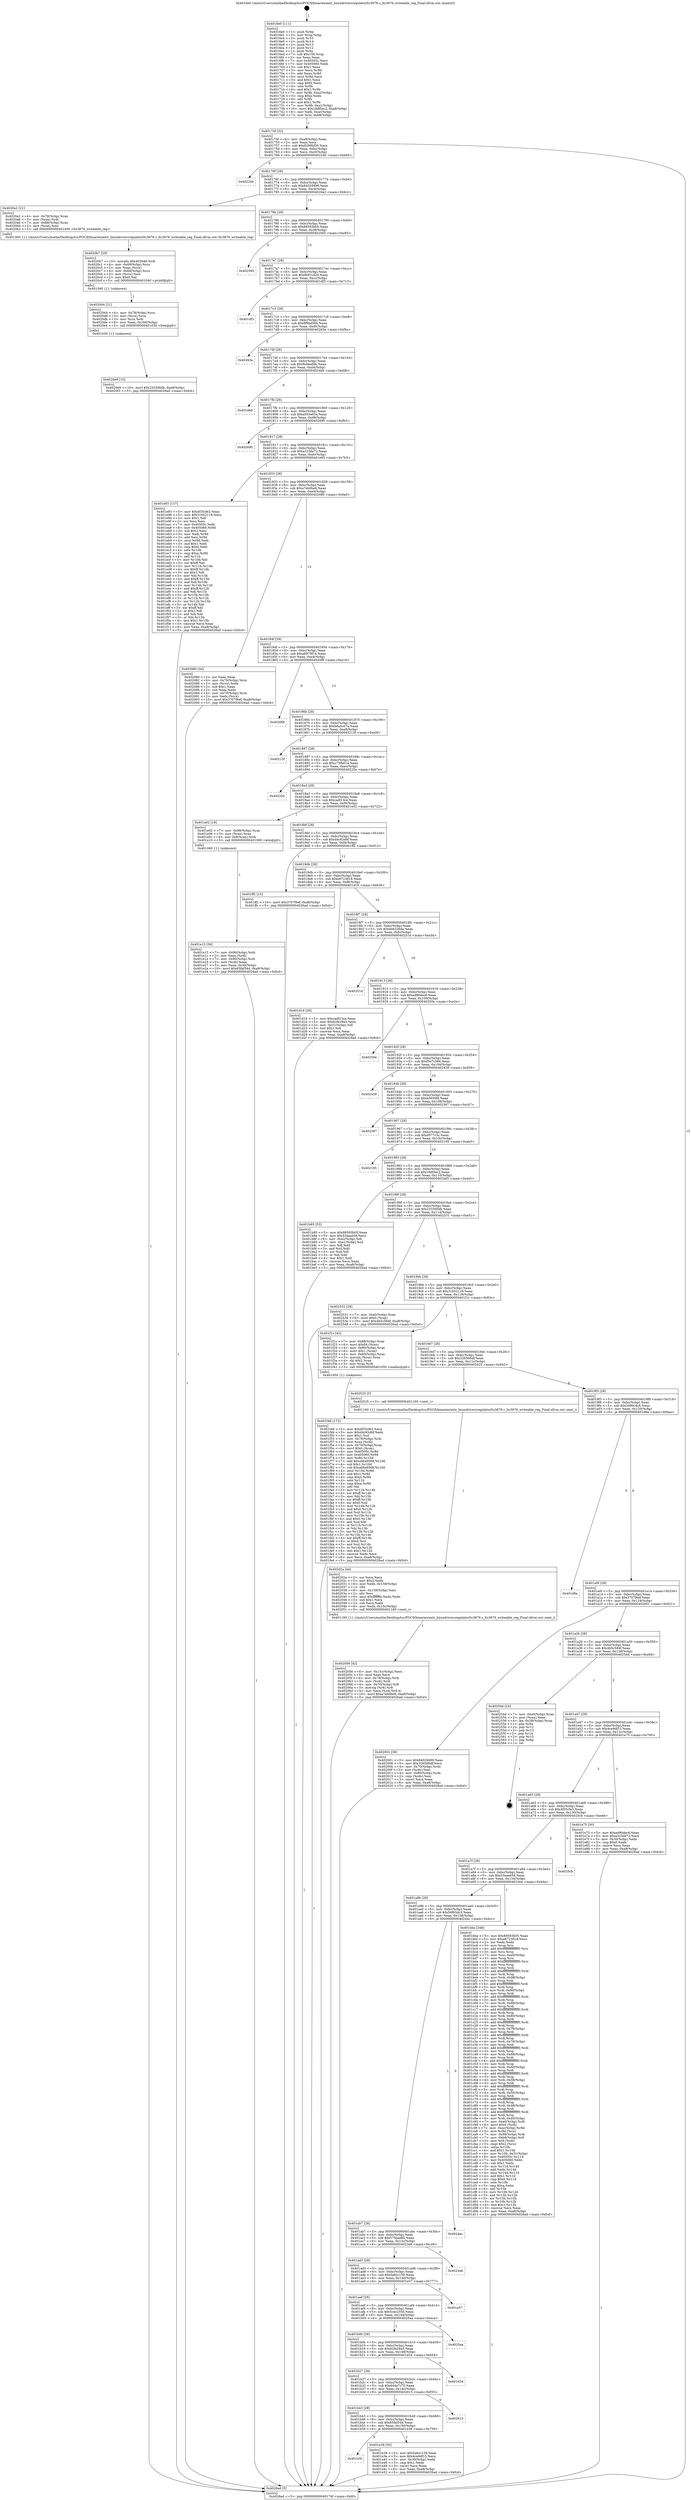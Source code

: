 digraph "0x4016e0" {
  label = "0x4016e0 (/mnt/c/Users/mathe/Desktop/tcc/POCII/binaries/extr_linuxdriversregulatorltc3676.c_ltc3676_writeable_reg_Final-ollvm.out::main(0))"
  labelloc = "t"
  node[shape=record]

  Entry [label="",width=0.3,height=0.3,shape=circle,fillcolor=black,style=filled]
  "0x40174f" [label="{
     0x40174f [32]\l
     | [instrs]\l
     &nbsp;&nbsp;0x40174f \<+6\>: mov -0xa8(%rbp),%eax\l
     &nbsp;&nbsp;0x401755 \<+2\>: mov %eax,%ecx\l
     &nbsp;&nbsp;0x401757 \<+6\>: sub $0x8299bf30,%ecx\l
     &nbsp;&nbsp;0x40175d \<+6\>: mov %eax,-0xbc(%rbp)\l
     &nbsp;&nbsp;0x401763 \<+6\>: mov %ecx,-0xc0(%rbp)\l
     &nbsp;&nbsp;0x401769 \<+6\>: je 0000000000402240 \<main+0xb60\>\l
  }"]
  "0x402240" [label="{
     0x402240\l
  }", style=dashed]
  "0x40176f" [label="{
     0x40176f [28]\l
     | [instrs]\l
     &nbsp;&nbsp;0x40176f \<+5\>: jmp 0000000000401774 \<main+0x94\>\l
     &nbsp;&nbsp;0x401774 \<+6\>: mov -0xbc(%rbp),%eax\l
     &nbsp;&nbsp;0x40177a \<+5\>: sub $0x84029499,%eax\l
     &nbsp;&nbsp;0x40177f \<+6\>: mov %eax,-0xc4(%rbp)\l
     &nbsp;&nbsp;0x401785 \<+6\>: je 00000000004020a2 \<main+0x9c2\>\l
  }"]
  Exit [label="",width=0.3,height=0.3,shape=circle,fillcolor=black,style=filled,peripheries=2]
  "0x4020a2" [label="{
     0x4020a2 [21]\l
     | [instrs]\l
     &nbsp;&nbsp;0x4020a2 \<+4\>: mov -0x78(%rbp),%rax\l
     &nbsp;&nbsp;0x4020a6 \<+3\>: mov (%rax),%rdi\l
     &nbsp;&nbsp;0x4020a9 \<+7\>: mov -0x88(%rbp),%rax\l
     &nbsp;&nbsp;0x4020b0 \<+2\>: mov (%rax),%esi\l
     &nbsp;&nbsp;0x4020b2 \<+5\>: call 0000000000401400 \<ltc3676_writeable_reg\>\l
     | [calls]\l
     &nbsp;&nbsp;0x401400 \{1\} (/mnt/c/Users/mathe/Desktop/tcc/POCII/binaries/extr_linuxdriversregulatorltc3676.c_ltc3676_writeable_reg_Final-ollvm.out::ltc3676_writeable_reg)\l
  }"]
  "0x40178b" [label="{
     0x40178b [28]\l
     | [instrs]\l
     &nbsp;&nbsp;0x40178b \<+5\>: jmp 0000000000401790 \<main+0xb0\>\l
     &nbsp;&nbsp;0x401790 \<+6\>: mov -0xbc(%rbp),%eax\l
     &nbsp;&nbsp;0x401796 \<+5\>: sub $0x88593b05,%eax\l
     &nbsp;&nbsp;0x40179b \<+6\>: mov %eax,-0xc8(%rbp)\l
     &nbsp;&nbsp;0x4017a1 \<+6\>: je 0000000000402565 \<main+0xe85\>\l
  }"]
  "0x4020e9" [label="{
     0x4020e9 [15]\l
     | [instrs]\l
     &nbsp;&nbsp;0x4020e9 \<+10\>: movl $0x233300db,-0xa8(%rbp)\l
     &nbsp;&nbsp;0x4020f3 \<+5\>: jmp 00000000004026ad \<main+0xfcd\>\l
  }"]
  "0x402565" [label="{
     0x402565\l
  }", style=dashed]
  "0x4017a7" [label="{
     0x4017a7 [28]\l
     | [instrs]\l
     &nbsp;&nbsp;0x4017a7 \<+5\>: jmp 00000000004017ac \<main+0xcc\>\l
     &nbsp;&nbsp;0x4017ac \<+6\>: mov -0xbc(%rbp),%eax\l
     &nbsp;&nbsp;0x4017b2 \<+5\>: sub $0x8bf31d20,%eax\l
     &nbsp;&nbsp;0x4017b7 \<+6\>: mov %eax,-0xcc(%rbp)\l
     &nbsp;&nbsp;0x4017bd \<+6\>: je 0000000000401df3 \<main+0x713\>\l
  }"]
  "0x4020d4" [label="{
     0x4020d4 [21]\l
     | [instrs]\l
     &nbsp;&nbsp;0x4020d4 \<+4\>: mov -0x78(%rbp),%rcx\l
     &nbsp;&nbsp;0x4020d8 \<+3\>: mov (%rcx),%rcx\l
     &nbsp;&nbsp;0x4020db \<+3\>: mov %rcx,%rdi\l
     &nbsp;&nbsp;0x4020de \<+6\>: mov %eax,-0x160(%rbp)\l
     &nbsp;&nbsp;0x4020e4 \<+5\>: call 0000000000401030 \<free@plt\>\l
     | [calls]\l
     &nbsp;&nbsp;0x401030 \{1\} (unknown)\l
  }"]
  "0x401df3" [label="{
     0x401df3\l
  }", style=dashed]
  "0x4017c3" [label="{
     0x4017c3 [28]\l
     | [instrs]\l
     &nbsp;&nbsp;0x4017c3 \<+5\>: jmp 00000000004017c8 \<main+0xe8\>\l
     &nbsp;&nbsp;0x4017c8 \<+6\>: mov -0xbc(%rbp),%eax\l
     &nbsp;&nbsp;0x4017ce \<+5\>: sub $0x8f9bd56b,%eax\l
     &nbsp;&nbsp;0x4017d3 \<+6\>: mov %eax,-0xd0(%rbp)\l
     &nbsp;&nbsp;0x4017d9 \<+6\>: je 000000000040263a \<main+0xf5a\>\l
  }"]
  "0x4020b7" [label="{
     0x4020b7 [29]\l
     | [instrs]\l
     &nbsp;&nbsp;0x4020b7 \<+10\>: movabs $0x4030d6,%rdi\l
     &nbsp;&nbsp;0x4020c1 \<+4\>: mov -0x68(%rbp),%rcx\l
     &nbsp;&nbsp;0x4020c5 \<+2\>: mov %eax,(%rcx)\l
     &nbsp;&nbsp;0x4020c7 \<+4\>: mov -0x68(%rbp),%rcx\l
     &nbsp;&nbsp;0x4020cb \<+2\>: mov (%rcx),%esi\l
     &nbsp;&nbsp;0x4020cd \<+2\>: mov $0x0,%al\l
     &nbsp;&nbsp;0x4020cf \<+5\>: call 0000000000401040 \<printf@plt\>\l
     | [calls]\l
     &nbsp;&nbsp;0x401040 \{1\} (unknown)\l
  }"]
  "0x40263a" [label="{
     0x40263a\l
  }", style=dashed]
  "0x4017df" [label="{
     0x4017df [28]\l
     | [instrs]\l
     &nbsp;&nbsp;0x4017df \<+5\>: jmp 00000000004017e4 \<main+0x104\>\l
     &nbsp;&nbsp;0x4017e4 \<+6\>: mov -0xbc(%rbp),%eax\l
     &nbsp;&nbsp;0x4017ea \<+5\>: sub $0x9c6ee66e,%eax\l
     &nbsp;&nbsp;0x4017ef \<+6\>: mov %eax,-0xd4(%rbp)\l
     &nbsp;&nbsp;0x4017f5 \<+6\>: je 00000000004024bb \<main+0xddb\>\l
  }"]
  "0x402056" [label="{
     0x402056 [42]\l
     | [instrs]\l
     &nbsp;&nbsp;0x402056 \<+6\>: mov -0x15c(%rbp),%ecx\l
     &nbsp;&nbsp;0x40205c \<+3\>: imul %eax,%ecx\l
     &nbsp;&nbsp;0x40205f \<+4\>: mov -0x78(%rbp),%rdi\l
     &nbsp;&nbsp;0x402063 \<+3\>: mov (%rdi),%rdi\l
     &nbsp;&nbsp;0x402066 \<+4\>: mov -0x70(%rbp),%r8\l
     &nbsp;&nbsp;0x40206a \<+3\>: movslq (%r8),%r8\l
     &nbsp;&nbsp;0x40206d \<+4\>: mov %ecx,(%rdi,%r8,4)\l
     &nbsp;&nbsp;0x402071 \<+10\>: movl $0xa7eb0be8,-0xa8(%rbp)\l
     &nbsp;&nbsp;0x40207b \<+5\>: jmp 00000000004026ad \<main+0xfcd\>\l
  }"]
  "0x4024bb" [label="{
     0x4024bb\l
  }", style=dashed]
  "0x4017fb" [label="{
     0x4017fb [28]\l
     | [instrs]\l
     &nbsp;&nbsp;0x4017fb \<+5\>: jmp 0000000000401800 \<main+0x120\>\l
     &nbsp;&nbsp;0x401800 \<+6\>: mov -0xbc(%rbp),%eax\l
     &nbsp;&nbsp;0x401806 \<+5\>: sub $0xa053e63a,%eax\l
     &nbsp;&nbsp;0x40180b \<+6\>: mov %eax,-0xd8(%rbp)\l
     &nbsp;&nbsp;0x401811 \<+6\>: je 0000000000402690 \<main+0xfb0\>\l
  }"]
  "0x40202a" [label="{
     0x40202a [44]\l
     | [instrs]\l
     &nbsp;&nbsp;0x40202a \<+2\>: xor %ecx,%ecx\l
     &nbsp;&nbsp;0x40202c \<+5\>: mov $0x2,%edx\l
     &nbsp;&nbsp;0x402031 \<+6\>: mov %edx,-0x158(%rbp)\l
     &nbsp;&nbsp;0x402037 \<+1\>: cltd\l
     &nbsp;&nbsp;0x402038 \<+6\>: mov -0x158(%rbp),%esi\l
     &nbsp;&nbsp;0x40203e \<+2\>: idiv %esi\l
     &nbsp;&nbsp;0x402040 \<+6\>: imul $0xfffffffe,%edx,%edx\l
     &nbsp;&nbsp;0x402046 \<+3\>: sub $0x1,%ecx\l
     &nbsp;&nbsp;0x402049 \<+2\>: sub %ecx,%edx\l
     &nbsp;&nbsp;0x40204b \<+6\>: mov %edx,-0x15c(%rbp)\l
     &nbsp;&nbsp;0x402051 \<+5\>: call 0000000000401160 \<next_i\>\l
     | [calls]\l
     &nbsp;&nbsp;0x401160 \{1\} (/mnt/c/Users/mathe/Desktop/tcc/POCII/binaries/extr_linuxdriversregulatorltc3676.c_ltc3676_writeable_reg_Final-ollvm.out::next_i)\l
  }"]
  "0x402690" [label="{
     0x402690\l
  }", style=dashed]
  "0x401817" [label="{
     0x401817 [28]\l
     | [instrs]\l
     &nbsp;&nbsp;0x401817 \<+5\>: jmp 000000000040181c \<main+0x13c\>\l
     &nbsp;&nbsp;0x40181c \<+6\>: mov -0xbc(%rbp),%eax\l
     &nbsp;&nbsp;0x401822 \<+5\>: sub $0xa323de72,%eax\l
     &nbsp;&nbsp;0x401827 \<+6\>: mov %eax,-0xdc(%rbp)\l
     &nbsp;&nbsp;0x40182d \<+6\>: je 0000000000401e93 \<main+0x7b3\>\l
  }"]
  "0x401f46" [label="{
     0x401f46 [172]\l
     | [instrs]\l
     &nbsp;&nbsp;0x401f46 \<+5\>: mov $0x4f35cfe3,%ecx\l
     &nbsp;&nbsp;0x401f4b \<+5\>: mov $0xd4c82d6f,%edx\l
     &nbsp;&nbsp;0x401f50 \<+3\>: mov $0x1,%sil\l
     &nbsp;&nbsp;0x401f53 \<+4\>: mov -0x78(%rbp),%rdi\l
     &nbsp;&nbsp;0x401f57 \<+3\>: mov %rax,(%rdi)\l
     &nbsp;&nbsp;0x401f5a \<+4\>: mov -0x70(%rbp),%rax\l
     &nbsp;&nbsp;0x401f5e \<+6\>: movl $0x0,(%rax)\l
     &nbsp;&nbsp;0x401f64 \<+8\>: mov 0x40505c,%r8d\l
     &nbsp;&nbsp;0x401f6c \<+8\>: mov 0x405060,%r9d\l
     &nbsp;&nbsp;0x401f74 \<+3\>: mov %r8d,%r10d\l
     &nbsp;&nbsp;0x401f77 \<+7\>: add $0xa66a9568,%r10d\l
     &nbsp;&nbsp;0x401f7e \<+4\>: sub $0x1,%r10d\l
     &nbsp;&nbsp;0x401f82 \<+7\>: sub $0xa66a9568,%r10d\l
     &nbsp;&nbsp;0x401f89 \<+4\>: imul %r10d,%r8d\l
     &nbsp;&nbsp;0x401f8d \<+4\>: and $0x1,%r8d\l
     &nbsp;&nbsp;0x401f91 \<+4\>: cmp $0x0,%r8d\l
     &nbsp;&nbsp;0x401f95 \<+4\>: sete %r11b\l
     &nbsp;&nbsp;0x401f99 \<+4\>: cmp $0xa,%r9d\l
     &nbsp;&nbsp;0x401f9d \<+3\>: setl %bl\l
     &nbsp;&nbsp;0x401fa0 \<+3\>: mov %r11b,%r14b\l
     &nbsp;&nbsp;0x401fa3 \<+4\>: xor $0xff,%r14b\l
     &nbsp;&nbsp;0x401fa7 \<+3\>: mov %bl,%r15b\l
     &nbsp;&nbsp;0x401faa \<+4\>: xor $0xff,%r15b\l
     &nbsp;&nbsp;0x401fae \<+4\>: xor $0x0,%sil\l
     &nbsp;&nbsp;0x401fb2 \<+3\>: mov %r14b,%r12b\l
     &nbsp;&nbsp;0x401fb5 \<+4\>: and $0x0,%r12b\l
     &nbsp;&nbsp;0x401fb9 \<+3\>: and %sil,%r11b\l
     &nbsp;&nbsp;0x401fbc \<+3\>: mov %r15b,%r13b\l
     &nbsp;&nbsp;0x401fbf \<+4\>: and $0x0,%r13b\l
     &nbsp;&nbsp;0x401fc3 \<+3\>: and %sil,%bl\l
     &nbsp;&nbsp;0x401fc6 \<+3\>: or %r11b,%r12b\l
     &nbsp;&nbsp;0x401fc9 \<+3\>: or %bl,%r13b\l
     &nbsp;&nbsp;0x401fcc \<+3\>: xor %r13b,%r12b\l
     &nbsp;&nbsp;0x401fcf \<+3\>: or %r15b,%r14b\l
     &nbsp;&nbsp;0x401fd2 \<+4\>: xor $0xff,%r14b\l
     &nbsp;&nbsp;0x401fd6 \<+4\>: or $0x0,%sil\l
     &nbsp;&nbsp;0x401fda \<+3\>: and %sil,%r14b\l
     &nbsp;&nbsp;0x401fdd \<+3\>: or %r14b,%r12b\l
     &nbsp;&nbsp;0x401fe0 \<+4\>: test $0x1,%r12b\l
     &nbsp;&nbsp;0x401fe4 \<+3\>: cmovne %edx,%ecx\l
     &nbsp;&nbsp;0x401fe7 \<+6\>: mov %ecx,-0xa8(%rbp)\l
     &nbsp;&nbsp;0x401fed \<+5\>: jmp 00000000004026ad \<main+0xfcd\>\l
  }"]
  "0x401e93" [label="{
     0x401e93 [137]\l
     | [instrs]\l
     &nbsp;&nbsp;0x401e93 \<+5\>: mov $0x4f35cfe3,%eax\l
     &nbsp;&nbsp;0x401e98 \<+5\>: mov $0x31652116,%ecx\l
     &nbsp;&nbsp;0x401e9d \<+2\>: mov $0x1,%dl\l
     &nbsp;&nbsp;0x401e9f \<+2\>: xor %esi,%esi\l
     &nbsp;&nbsp;0x401ea1 \<+7\>: mov 0x40505c,%edi\l
     &nbsp;&nbsp;0x401ea8 \<+8\>: mov 0x405060,%r8d\l
     &nbsp;&nbsp;0x401eb0 \<+3\>: sub $0x1,%esi\l
     &nbsp;&nbsp;0x401eb3 \<+3\>: mov %edi,%r9d\l
     &nbsp;&nbsp;0x401eb6 \<+3\>: add %esi,%r9d\l
     &nbsp;&nbsp;0x401eb9 \<+4\>: imul %r9d,%edi\l
     &nbsp;&nbsp;0x401ebd \<+3\>: and $0x1,%edi\l
     &nbsp;&nbsp;0x401ec0 \<+3\>: cmp $0x0,%edi\l
     &nbsp;&nbsp;0x401ec3 \<+4\>: sete %r10b\l
     &nbsp;&nbsp;0x401ec7 \<+4\>: cmp $0xa,%r8d\l
     &nbsp;&nbsp;0x401ecb \<+4\>: setl %r11b\l
     &nbsp;&nbsp;0x401ecf \<+3\>: mov %r10b,%bl\l
     &nbsp;&nbsp;0x401ed2 \<+3\>: xor $0xff,%bl\l
     &nbsp;&nbsp;0x401ed5 \<+3\>: mov %r11b,%r14b\l
     &nbsp;&nbsp;0x401ed8 \<+4\>: xor $0xff,%r14b\l
     &nbsp;&nbsp;0x401edc \<+3\>: xor $0x1,%dl\l
     &nbsp;&nbsp;0x401edf \<+3\>: mov %bl,%r15b\l
     &nbsp;&nbsp;0x401ee2 \<+4\>: and $0xff,%r15b\l
     &nbsp;&nbsp;0x401ee6 \<+3\>: and %dl,%r10b\l
     &nbsp;&nbsp;0x401ee9 \<+3\>: mov %r14b,%r12b\l
     &nbsp;&nbsp;0x401eec \<+4\>: and $0xff,%r12b\l
     &nbsp;&nbsp;0x401ef0 \<+3\>: and %dl,%r11b\l
     &nbsp;&nbsp;0x401ef3 \<+3\>: or %r10b,%r15b\l
     &nbsp;&nbsp;0x401ef6 \<+3\>: or %r11b,%r12b\l
     &nbsp;&nbsp;0x401ef9 \<+3\>: xor %r12b,%r15b\l
     &nbsp;&nbsp;0x401efc \<+3\>: or %r14b,%bl\l
     &nbsp;&nbsp;0x401eff \<+3\>: xor $0xff,%bl\l
     &nbsp;&nbsp;0x401f02 \<+3\>: or $0x1,%dl\l
     &nbsp;&nbsp;0x401f05 \<+2\>: and %dl,%bl\l
     &nbsp;&nbsp;0x401f07 \<+3\>: or %bl,%r15b\l
     &nbsp;&nbsp;0x401f0a \<+4\>: test $0x1,%r15b\l
     &nbsp;&nbsp;0x401f0e \<+3\>: cmovne %ecx,%eax\l
     &nbsp;&nbsp;0x401f11 \<+6\>: mov %eax,-0xa8(%rbp)\l
     &nbsp;&nbsp;0x401f17 \<+5\>: jmp 00000000004026ad \<main+0xfcd\>\l
  }"]
  "0x401833" [label="{
     0x401833 [28]\l
     | [instrs]\l
     &nbsp;&nbsp;0x401833 \<+5\>: jmp 0000000000401838 \<main+0x158\>\l
     &nbsp;&nbsp;0x401838 \<+6\>: mov -0xbc(%rbp),%eax\l
     &nbsp;&nbsp;0x40183e \<+5\>: sub $0xa7eb0be8,%eax\l
     &nbsp;&nbsp;0x401843 \<+6\>: mov %eax,-0xe0(%rbp)\l
     &nbsp;&nbsp;0x401849 \<+6\>: je 0000000000402080 \<main+0x9a0\>\l
  }"]
  "0x401b5f" [label="{
     0x401b5f\l
  }", style=dashed]
  "0x402080" [label="{
     0x402080 [34]\l
     | [instrs]\l
     &nbsp;&nbsp;0x402080 \<+2\>: xor %eax,%eax\l
     &nbsp;&nbsp;0x402082 \<+4\>: mov -0x70(%rbp),%rcx\l
     &nbsp;&nbsp;0x402086 \<+2\>: mov (%rcx),%edx\l
     &nbsp;&nbsp;0x402088 \<+3\>: sub $0x1,%eax\l
     &nbsp;&nbsp;0x40208b \<+2\>: sub %eax,%edx\l
     &nbsp;&nbsp;0x40208d \<+4\>: mov -0x70(%rbp),%rcx\l
     &nbsp;&nbsp;0x402091 \<+2\>: mov %edx,(%rcx)\l
     &nbsp;&nbsp;0x402093 \<+10\>: movl $0x3707f6ef,-0xa8(%rbp)\l
     &nbsp;&nbsp;0x40209d \<+5\>: jmp 00000000004026ad \<main+0xfcd\>\l
  }"]
  "0x40184f" [label="{
     0x40184f [28]\l
     | [instrs]\l
     &nbsp;&nbsp;0x40184f \<+5\>: jmp 0000000000401854 \<main+0x174\>\l
     &nbsp;&nbsp;0x401854 \<+6\>: mov -0xbc(%rbp),%eax\l
     &nbsp;&nbsp;0x40185a \<+5\>: sub $0xa8979f14,%eax\l
     &nbsp;&nbsp;0x40185f \<+6\>: mov %eax,-0xe4(%rbp)\l
     &nbsp;&nbsp;0x401865 \<+6\>: je 00000000004020f8 \<main+0xa18\>\l
  }"]
  "0x401e39" [label="{
     0x401e39 [30]\l
     | [instrs]\l
     &nbsp;&nbsp;0x401e39 \<+5\>: mov $0x5a6cc159,%eax\l
     &nbsp;&nbsp;0x401e3e \<+5\>: mov $0x4ce9df15,%ecx\l
     &nbsp;&nbsp;0x401e43 \<+3\>: mov -0x30(%rbp),%edx\l
     &nbsp;&nbsp;0x401e46 \<+3\>: cmp $0x1,%edx\l
     &nbsp;&nbsp;0x401e49 \<+3\>: cmovl %ecx,%eax\l
     &nbsp;&nbsp;0x401e4c \<+6\>: mov %eax,-0xa8(%rbp)\l
     &nbsp;&nbsp;0x401e52 \<+5\>: jmp 00000000004026ad \<main+0xfcd\>\l
  }"]
  "0x4020f8" [label="{
     0x4020f8\l
  }", style=dashed]
  "0x40186b" [label="{
     0x40186b [28]\l
     | [instrs]\l
     &nbsp;&nbsp;0x40186b \<+5\>: jmp 0000000000401870 \<main+0x190\>\l
     &nbsp;&nbsp;0x401870 \<+6\>: mov -0xbc(%rbp),%eax\l
     &nbsp;&nbsp;0x401876 \<+5\>: sub $0xb8a5c07a,%eax\l
     &nbsp;&nbsp;0x40187b \<+6\>: mov %eax,-0xe8(%rbp)\l
     &nbsp;&nbsp;0x401881 \<+6\>: je 000000000040213f \<main+0xa5f\>\l
  }"]
  "0x401b43" [label="{
     0x401b43 [28]\l
     | [instrs]\l
     &nbsp;&nbsp;0x401b43 \<+5\>: jmp 0000000000401b48 \<main+0x468\>\l
     &nbsp;&nbsp;0x401b48 \<+6\>: mov -0xbc(%rbp),%eax\l
     &nbsp;&nbsp;0x401b4e \<+5\>: sub $0x65faf54d,%eax\l
     &nbsp;&nbsp;0x401b53 \<+6\>: mov %eax,-0x150(%rbp)\l
     &nbsp;&nbsp;0x401b59 \<+6\>: je 0000000000401e39 \<main+0x759\>\l
  }"]
  "0x40213f" [label="{
     0x40213f\l
  }", style=dashed]
  "0x401887" [label="{
     0x401887 [28]\l
     | [instrs]\l
     &nbsp;&nbsp;0x401887 \<+5\>: jmp 000000000040188c \<main+0x1ac\>\l
     &nbsp;&nbsp;0x40188c \<+6\>: mov -0xbc(%rbp),%eax\l
     &nbsp;&nbsp;0x401892 \<+5\>: sub $0xc75fb614,%eax\l
     &nbsp;&nbsp;0x401897 \<+6\>: mov %eax,-0xec(%rbp)\l
     &nbsp;&nbsp;0x40189d \<+6\>: je 000000000040225e \<main+0xb7e\>\l
  }"]
  "0x402615" [label="{
     0x402615\l
  }", style=dashed]
  "0x40225e" [label="{
     0x40225e\l
  }", style=dashed]
  "0x4018a3" [label="{
     0x4018a3 [28]\l
     | [instrs]\l
     &nbsp;&nbsp;0x4018a3 \<+5\>: jmp 00000000004018a8 \<main+0x1c8\>\l
     &nbsp;&nbsp;0x4018a8 \<+6\>: mov -0xbc(%rbp),%eax\l
     &nbsp;&nbsp;0x4018ae \<+5\>: sub $0xcadf13ce,%eax\l
     &nbsp;&nbsp;0x4018b3 \<+6\>: mov %eax,-0xf0(%rbp)\l
     &nbsp;&nbsp;0x4018b9 \<+6\>: je 0000000000401e02 \<main+0x722\>\l
  }"]
  "0x401b27" [label="{
     0x401b27 [28]\l
     | [instrs]\l
     &nbsp;&nbsp;0x401b27 \<+5\>: jmp 0000000000401b2c \<main+0x44c\>\l
     &nbsp;&nbsp;0x401b2c \<+6\>: mov -0xbc(%rbp),%eax\l
     &nbsp;&nbsp;0x401b32 \<+5\>: sub $0x644e7c70,%eax\l
     &nbsp;&nbsp;0x401b37 \<+6\>: mov %eax,-0x14c(%rbp)\l
     &nbsp;&nbsp;0x401b3d \<+6\>: je 0000000000402615 \<main+0xf35\>\l
  }"]
  "0x401e02" [label="{
     0x401e02 [19]\l
     | [instrs]\l
     &nbsp;&nbsp;0x401e02 \<+7\>: mov -0x98(%rbp),%rax\l
     &nbsp;&nbsp;0x401e09 \<+3\>: mov (%rax),%rax\l
     &nbsp;&nbsp;0x401e0c \<+4\>: mov 0x8(%rax),%rdi\l
     &nbsp;&nbsp;0x401e10 \<+5\>: call 0000000000401060 \<atoi@plt\>\l
     | [calls]\l
     &nbsp;&nbsp;0x401060 \{1\} (unknown)\l
  }"]
  "0x4018bf" [label="{
     0x4018bf [28]\l
     | [instrs]\l
     &nbsp;&nbsp;0x4018bf \<+5\>: jmp 00000000004018c4 \<main+0x1e4\>\l
     &nbsp;&nbsp;0x4018c4 \<+6\>: mov -0xbc(%rbp),%eax\l
     &nbsp;&nbsp;0x4018ca \<+5\>: sub $0xd4c82d6f,%eax\l
     &nbsp;&nbsp;0x4018cf \<+6\>: mov %eax,-0xf4(%rbp)\l
     &nbsp;&nbsp;0x4018d5 \<+6\>: je 0000000000401ff2 \<main+0x912\>\l
  }"]
  "0x401d34" [label="{
     0x401d34\l
  }", style=dashed]
  "0x401ff2" [label="{
     0x401ff2 [15]\l
     | [instrs]\l
     &nbsp;&nbsp;0x401ff2 \<+10\>: movl $0x3707f6ef,-0xa8(%rbp)\l
     &nbsp;&nbsp;0x401ffc \<+5\>: jmp 00000000004026ad \<main+0xfcd\>\l
  }"]
  "0x4018db" [label="{
     0x4018db [28]\l
     | [instrs]\l
     &nbsp;&nbsp;0x4018db \<+5\>: jmp 00000000004018e0 \<main+0x200\>\l
     &nbsp;&nbsp;0x4018e0 \<+6\>: mov -0xbc(%rbp),%eax\l
     &nbsp;&nbsp;0x4018e6 \<+5\>: sub $0xe6723818,%eax\l
     &nbsp;&nbsp;0x4018eb \<+6\>: mov %eax,-0xf8(%rbp)\l
     &nbsp;&nbsp;0x4018f1 \<+6\>: je 0000000000401d16 \<main+0x636\>\l
  }"]
  "0x401b0b" [label="{
     0x401b0b [28]\l
     | [instrs]\l
     &nbsp;&nbsp;0x401b0b \<+5\>: jmp 0000000000401b10 \<main+0x430\>\l
     &nbsp;&nbsp;0x401b10 \<+6\>: mov -0xbc(%rbp),%eax\l
     &nbsp;&nbsp;0x401b16 \<+5\>: sub $0x62fe28a5,%eax\l
     &nbsp;&nbsp;0x401b1b \<+6\>: mov %eax,-0x148(%rbp)\l
     &nbsp;&nbsp;0x401b21 \<+6\>: je 0000000000401d34 \<main+0x654\>\l
  }"]
  "0x401d16" [label="{
     0x401d16 [30]\l
     | [instrs]\l
     &nbsp;&nbsp;0x401d16 \<+5\>: mov $0xcadf13ce,%eax\l
     &nbsp;&nbsp;0x401d1b \<+5\>: mov $0x62fe28a5,%ecx\l
     &nbsp;&nbsp;0x401d20 \<+3\>: mov -0x31(%rbp),%dl\l
     &nbsp;&nbsp;0x401d23 \<+3\>: test $0x1,%dl\l
     &nbsp;&nbsp;0x401d26 \<+3\>: cmovne %ecx,%eax\l
     &nbsp;&nbsp;0x401d29 \<+6\>: mov %eax,-0xa8(%rbp)\l
     &nbsp;&nbsp;0x401d2f \<+5\>: jmp 00000000004026ad \<main+0xfcd\>\l
  }"]
  "0x4018f7" [label="{
     0x4018f7 [28]\l
     | [instrs]\l
     &nbsp;&nbsp;0x4018f7 \<+5\>: jmp 00000000004018fc \<main+0x21c\>\l
     &nbsp;&nbsp;0x4018fc \<+6\>: mov -0xbc(%rbp),%eax\l
     &nbsp;&nbsp;0x401902 \<+5\>: sub $0xeb6226da,%eax\l
     &nbsp;&nbsp;0x401907 \<+6\>: mov %eax,-0xfc(%rbp)\l
     &nbsp;&nbsp;0x40190d \<+6\>: je 000000000040251d \<main+0xe3d\>\l
  }"]
  "0x4025aa" [label="{
     0x4025aa\l
  }", style=dashed]
  "0x40251d" [label="{
     0x40251d\l
  }", style=dashed]
  "0x401913" [label="{
     0x401913 [28]\l
     | [instrs]\l
     &nbsp;&nbsp;0x401913 \<+5\>: jmp 0000000000401918 \<main+0x238\>\l
     &nbsp;&nbsp;0x401918 \<+6\>: mov -0xbc(%rbp),%eax\l
     &nbsp;&nbsp;0x40191e \<+5\>: sub $0xed90dec6,%eax\l
     &nbsp;&nbsp;0x401923 \<+6\>: mov %eax,-0x100(%rbp)\l
     &nbsp;&nbsp;0x401929 \<+6\>: je 000000000040250e \<main+0xe2e\>\l
  }"]
  "0x401aef" [label="{
     0x401aef [28]\l
     | [instrs]\l
     &nbsp;&nbsp;0x401aef \<+5\>: jmp 0000000000401af4 \<main+0x414\>\l
     &nbsp;&nbsp;0x401af4 \<+6\>: mov -0xbc(%rbp),%eax\l
     &nbsp;&nbsp;0x401afa \<+5\>: sub $0x5cec255d,%eax\l
     &nbsp;&nbsp;0x401aff \<+6\>: mov %eax,-0x144(%rbp)\l
     &nbsp;&nbsp;0x401b05 \<+6\>: je 00000000004025aa \<main+0xeca\>\l
  }"]
  "0x40250e" [label="{
     0x40250e\l
  }", style=dashed]
  "0x40192f" [label="{
     0x40192f [28]\l
     | [instrs]\l
     &nbsp;&nbsp;0x40192f \<+5\>: jmp 0000000000401934 \<main+0x254\>\l
     &nbsp;&nbsp;0x401934 \<+6\>: mov -0xbc(%rbp),%eax\l
     &nbsp;&nbsp;0x40193a \<+5\>: sub $0xf5e7c566,%eax\l
     &nbsp;&nbsp;0x40193f \<+6\>: mov %eax,-0x104(%rbp)\l
     &nbsp;&nbsp;0x401945 \<+6\>: je 0000000000402439 \<main+0xd59\>\l
  }"]
  "0x401e57" [label="{
     0x401e57\l
  }", style=dashed]
  "0x402439" [label="{
     0x402439\l
  }", style=dashed]
  "0x40194b" [label="{
     0x40194b [28]\l
     | [instrs]\l
     &nbsp;&nbsp;0x40194b \<+5\>: jmp 0000000000401950 \<main+0x270\>\l
     &nbsp;&nbsp;0x401950 \<+6\>: mov -0xbc(%rbp),%eax\l
     &nbsp;&nbsp;0x401956 \<+5\>: sub $0xb5659fd,%eax\l
     &nbsp;&nbsp;0x40195b \<+6\>: mov %eax,-0x108(%rbp)\l
     &nbsp;&nbsp;0x401961 \<+6\>: je 0000000000402397 \<main+0xcb7\>\l
  }"]
  "0x401ad3" [label="{
     0x401ad3 [28]\l
     | [instrs]\l
     &nbsp;&nbsp;0x401ad3 \<+5\>: jmp 0000000000401ad8 \<main+0x3f8\>\l
     &nbsp;&nbsp;0x401ad8 \<+6\>: mov -0xbc(%rbp),%eax\l
     &nbsp;&nbsp;0x401ade \<+5\>: sub $0x5a6cc159,%eax\l
     &nbsp;&nbsp;0x401ae3 \<+6\>: mov %eax,-0x140(%rbp)\l
     &nbsp;&nbsp;0x401ae9 \<+6\>: je 0000000000401e57 \<main+0x777\>\l
  }"]
  "0x402397" [label="{
     0x402397\l
  }", style=dashed]
  "0x401967" [label="{
     0x401967 [28]\l
     | [instrs]\l
     &nbsp;&nbsp;0x401967 \<+5\>: jmp 000000000040196c \<main+0x28c\>\l
     &nbsp;&nbsp;0x40196c \<+6\>: mov -0xbc(%rbp),%eax\l
     &nbsp;&nbsp;0x401972 \<+5\>: sub $0xd577c3c,%eax\l
     &nbsp;&nbsp;0x401977 \<+6\>: mov %eax,-0x10c(%rbp)\l
     &nbsp;&nbsp;0x40197d \<+6\>: je 0000000000402195 \<main+0xab5\>\l
  }"]
  "0x4023a6" [label="{
     0x4023a6\l
  }", style=dashed]
  "0x402195" [label="{
     0x402195\l
  }", style=dashed]
  "0x401983" [label="{
     0x401983 [28]\l
     | [instrs]\l
     &nbsp;&nbsp;0x401983 \<+5\>: jmp 0000000000401988 \<main+0x2a8\>\l
     &nbsp;&nbsp;0x401988 \<+6\>: mov -0xbc(%rbp),%eax\l
     &nbsp;&nbsp;0x40198e \<+5\>: sub $0x18df5ec2,%eax\l
     &nbsp;&nbsp;0x401993 \<+6\>: mov %eax,-0x110(%rbp)\l
     &nbsp;&nbsp;0x401999 \<+6\>: je 0000000000401b85 \<main+0x4a5\>\l
  }"]
  "0x401ab7" [label="{
     0x401ab7 [28]\l
     | [instrs]\l
     &nbsp;&nbsp;0x401ab7 \<+5\>: jmp 0000000000401abc \<main+0x3dc\>\l
     &nbsp;&nbsp;0x401abc \<+6\>: mov -0xbc(%rbp),%eax\l
     &nbsp;&nbsp;0x401ac2 \<+5\>: sub $0x575bae85,%eax\l
     &nbsp;&nbsp;0x401ac7 \<+6\>: mov %eax,-0x13c(%rbp)\l
     &nbsp;&nbsp;0x401acd \<+6\>: je 00000000004023a6 \<main+0xcc6\>\l
  }"]
  "0x401b85" [label="{
     0x401b85 [53]\l
     | [instrs]\l
     &nbsp;&nbsp;0x401b85 \<+5\>: mov $0x88593b05,%eax\l
     &nbsp;&nbsp;0x401b8a \<+5\>: mov $0x53aaee5d,%ecx\l
     &nbsp;&nbsp;0x401b8f \<+6\>: mov -0xa2(%rbp),%dl\l
     &nbsp;&nbsp;0x401b95 \<+7\>: mov -0xa1(%rbp),%sil\l
     &nbsp;&nbsp;0x401b9c \<+3\>: mov %dl,%dil\l
     &nbsp;&nbsp;0x401b9f \<+3\>: and %sil,%dil\l
     &nbsp;&nbsp;0x401ba2 \<+3\>: xor %sil,%dl\l
     &nbsp;&nbsp;0x401ba5 \<+3\>: or %dl,%dil\l
     &nbsp;&nbsp;0x401ba8 \<+4\>: test $0x1,%dil\l
     &nbsp;&nbsp;0x401bac \<+3\>: cmovne %ecx,%eax\l
     &nbsp;&nbsp;0x401baf \<+6\>: mov %eax,-0xa8(%rbp)\l
     &nbsp;&nbsp;0x401bb5 \<+5\>: jmp 00000000004026ad \<main+0xfcd\>\l
  }"]
  "0x40199f" [label="{
     0x40199f [28]\l
     | [instrs]\l
     &nbsp;&nbsp;0x40199f \<+5\>: jmp 00000000004019a4 \<main+0x2c4\>\l
     &nbsp;&nbsp;0x4019a4 \<+6\>: mov -0xbc(%rbp),%eax\l
     &nbsp;&nbsp;0x4019aa \<+5\>: sub $0x233300db,%eax\l
     &nbsp;&nbsp;0x4019af \<+6\>: mov %eax,-0x114(%rbp)\l
     &nbsp;&nbsp;0x4019b5 \<+6\>: je 0000000000402531 \<main+0xe51\>\l
  }"]
  "0x4026ad" [label="{
     0x4026ad [5]\l
     | [instrs]\l
     &nbsp;&nbsp;0x4026ad \<+5\>: jmp 000000000040174f \<main+0x6f\>\l
  }"]
  "0x4016e0" [label="{
     0x4016e0 [111]\l
     | [instrs]\l
     &nbsp;&nbsp;0x4016e0 \<+1\>: push %rbp\l
     &nbsp;&nbsp;0x4016e1 \<+3\>: mov %rsp,%rbp\l
     &nbsp;&nbsp;0x4016e4 \<+2\>: push %r15\l
     &nbsp;&nbsp;0x4016e6 \<+2\>: push %r14\l
     &nbsp;&nbsp;0x4016e8 \<+2\>: push %r13\l
     &nbsp;&nbsp;0x4016ea \<+2\>: push %r12\l
     &nbsp;&nbsp;0x4016ec \<+1\>: push %rbx\l
     &nbsp;&nbsp;0x4016ed \<+7\>: sub $0x158,%rsp\l
     &nbsp;&nbsp;0x4016f4 \<+2\>: xor %eax,%eax\l
     &nbsp;&nbsp;0x4016f6 \<+7\>: mov 0x40505c,%ecx\l
     &nbsp;&nbsp;0x4016fd \<+7\>: mov 0x405060,%edx\l
     &nbsp;&nbsp;0x401704 \<+3\>: sub $0x1,%eax\l
     &nbsp;&nbsp;0x401707 \<+3\>: mov %ecx,%r8d\l
     &nbsp;&nbsp;0x40170a \<+3\>: add %eax,%r8d\l
     &nbsp;&nbsp;0x40170d \<+4\>: imul %r8d,%ecx\l
     &nbsp;&nbsp;0x401711 \<+3\>: and $0x1,%ecx\l
     &nbsp;&nbsp;0x401714 \<+3\>: cmp $0x0,%ecx\l
     &nbsp;&nbsp;0x401717 \<+4\>: sete %r9b\l
     &nbsp;&nbsp;0x40171b \<+4\>: and $0x1,%r9b\l
     &nbsp;&nbsp;0x40171f \<+7\>: mov %r9b,-0xa2(%rbp)\l
     &nbsp;&nbsp;0x401726 \<+3\>: cmp $0xa,%edx\l
     &nbsp;&nbsp;0x401729 \<+4\>: setl %r9b\l
     &nbsp;&nbsp;0x40172d \<+4\>: and $0x1,%r9b\l
     &nbsp;&nbsp;0x401731 \<+7\>: mov %r9b,-0xa1(%rbp)\l
     &nbsp;&nbsp;0x401738 \<+10\>: movl $0x18df5ec2,-0xa8(%rbp)\l
     &nbsp;&nbsp;0x401742 \<+6\>: mov %edi,-0xac(%rbp)\l
     &nbsp;&nbsp;0x401748 \<+7\>: mov %rsi,-0xb8(%rbp)\l
  }"]
  "0x4024ac" [label="{
     0x4024ac\l
  }", style=dashed]
  "0x402531" [label="{
     0x402531 [28]\l
     | [instrs]\l
     &nbsp;&nbsp;0x402531 \<+7\>: mov -0xa0(%rbp),%rax\l
     &nbsp;&nbsp;0x402538 \<+6\>: movl $0x0,(%rax)\l
     &nbsp;&nbsp;0x40253e \<+10\>: movl $0x4b5c584f,-0xa8(%rbp)\l
     &nbsp;&nbsp;0x402548 \<+5\>: jmp 00000000004026ad \<main+0xfcd\>\l
  }"]
  "0x4019bb" [label="{
     0x4019bb [28]\l
     | [instrs]\l
     &nbsp;&nbsp;0x4019bb \<+5\>: jmp 00000000004019c0 \<main+0x2e0\>\l
     &nbsp;&nbsp;0x4019c0 \<+6\>: mov -0xbc(%rbp),%eax\l
     &nbsp;&nbsp;0x4019c6 \<+5\>: sub $0x31652116,%eax\l
     &nbsp;&nbsp;0x4019cb \<+6\>: mov %eax,-0x118(%rbp)\l
     &nbsp;&nbsp;0x4019d1 \<+6\>: je 0000000000401f1c \<main+0x83c\>\l
  }"]
  "0x401e15" [label="{
     0x401e15 [36]\l
     | [instrs]\l
     &nbsp;&nbsp;0x401e15 \<+7\>: mov -0x90(%rbp),%rdi\l
     &nbsp;&nbsp;0x401e1c \<+2\>: mov %eax,(%rdi)\l
     &nbsp;&nbsp;0x401e1e \<+7\>: mov -0x90(%rbp),%rdi\l
     &nbsp;&nbsp;0x401e25 \<+2\>: mov (%rdi),%eax\l
     &nbsp;&nbsp;0x401e27 \<+3\>: mov %eax,-0x30(%rbp)\l
     &nbsp;&nbsp;0x401e2a \<+10\>: movl $0x65faf54d,-0xa8(%rbp)\l
     &nbsp;&nbsp;0x401e34 \<+5\>: jmp 00000000004026ad \<main+0xfcd\>\l
  }"]
  "0x401f1c" [label="{
     0x401f1c [42]\l
     | [instrs]\l
     &nbsp;&nbsp;0x401f1c \<+7\>: mov -0x88(%rbp),%rax\l
     &nbsp;&nbsp;0x401f23 \<+6\>: movl $0x64,(%rax)\l
     &nbsp;&nbsp;0x401f29 \<+4\>: mov -0x80(%rbp),%rax\l
     &nbsp;&nbsp;0x401f2d \<+6\>: movl $0x1,(%rax)\l
     &nbsp;&nbsp;0x401f33 \<+4\>: mov -0x80(%rbp),%rax\l
     &nbsp;&nbsp;0x401f37 \<+3\>: movslq (%rax),%rax\l
     &nbsp;&nbsp;0x401f3a \<+4\>: shl $0x2,%rax\l
     &nbsp;&nbsp;0x401f3e \<+3\>: mov %rax,%rdi\l
     &nbsp;&nbsp;0x401f41 \<+5\>: call 0000000000401050 \<malloc@plt\>\l
     | [calls]\l
     &nbsp;&nbsp;0x401050 \{1\} (unknown)\l
  }"]
  "0x4019d7" [label="{
     0x4019d7 [28]\l
     | [instrs]\l
     &nbsp;&nbsp;0x4019d7 \<+5\>: jmp 00000000004019dc \<main+0x2fc\>\l
     &nbsp;&nbsp;0x4019dc \<+6\>: mov -0xbc(%rbp),%eax\l
     &nbsp;&nbsp;0x4019e2 \<+5\>: sub $0x326560df,%eax\l
     &nbsp;&nbsp;0x4019e7 \<+6\>: mov %eax,-0x11c(%rbp)\l
     &nbsp;&nbsp;0x4019ed \<+6\>: je 0000000000402025 \<main+0x945\>\l
  }"]
  "0x401a9b" [label="{
     0x401a9b [28]\l
     | [instrs]\l
     &nbsp;&nbsp;0x401a9b \<+5\>: jmp 0000000000401aa0 \<main+0x3c0\>\l
     &nbsp;&nbsp;0x401aa0 \<+6\>: mov -0xbc(%rbp),%eax\l
     &nbsp;&nbsp;0x401aa6 \<+5\>: sub $0x56f65dc3,%eax\l
     &nbsp;&nbsp;0x401aab \<+6\>: mov %eax,-0x138(%rbp)\l
     &nbsp;&nbsp;0x401ab1 \<+6\>: je 00000000004024ac \<main+0xdcc\>\l
  }"]
  "0x402025" [label="{
     0x402025 [5]\l
     | [instrs]\l
     &nbsp;&nbsp;0x402025 \<+5\>: call 0000000000401160 \<next_i\>\l
     | [calls]\l
     &nbsp;&nbsp;0x401160 \{1\} (/mnt/c/Users/mathe/Desktop/tcc/POCII/binaries/extr_linuxdriversregulatorltc3676.c_ltc3676_writeable_reg_Final-ollvm.out::next_i)\l
  }"]
  "0x4019f3" [label="{
     0x4019f3 [28]\l
     | [instrs]\l
     &nbsp;&nbsp;0x4019f3 \<+5\>: jmp 00000000004019f8 \<main+0x318\>\l
     &nbsp;&nbsp;0x4019f8 \<+6\>: mov -0xbc(%rbp),%eax\l
     &nbsp;&nbsp;0x4019fe \<+5\>: sub $0x3490c4c6,%eax\l
     &nbsp;&nbsp;0x401a03 \<+6\>: mov %eax,-0x120(%rbp)\l
     &nbsp;&nbsp;0x401a09 \<+6\>: je 0000000000401d8a \<main+0x6aa\>\l
  }"]
  "0x401bba" [label="{
     0x401bba [348]\l
     | [instrs]\l
     &nbsp;&nbsp;0x401bba \<+5\>: mov $0x88593b05,%eax\l
     &nbsp;&nbsp;0x401bbf \<+5\>: mov $0xe6723818,%ecx\l
     &nbsp;&nbsp;0x401bc4 \<+2\>: xor %edx,%edx\l
     &nbsp;&nbsp;0x401bc6 \<+3\>: mov %rsp,%rsi\l
     &nbsp;&nbsp;0x401bc9 \<+4\>: add $0xfffffffffffffff0,%rsi\l
     &nbsp;&nbsp;0x401bcd \<+3\>: mov %rsi,%rsp\l
     &nbsp;&nbsp;0x401bd0 \<+7\>: mov %rsi,-0xa0(%rbp)\l
     &nbsp;&nbsp;0x401bd7 \<+3\>: mov %rsp,%rsi\l
     &nbsp;&nbsp;0x401bda \<+4\>: add $0xfffffffffffffff0,%rsi\l
     &nbsp;&nbsp;0x401bde \<+3\>: mov %rsi,%rsp\l
     &nbsp;&nbsp;0x401be1 \<+3\>: mov %rsp,%rdi\l
     &nbsp;&nbsp;0x401be4 \<+4\>: add $0xfffffffffffffff0,%rdi\l
     &nbsp;&nbsp;0x401be8 \<+3\>: mov %rdi,%rsp\l
     &nbsp;&nbsp;0x401beb \<+7\>: mov %rdi,-0x98(%rbp)\l
     &nbsp;&nbsp;0x401bf2 \<+3\>: mov %rsp,%rdi\l
     &nbsp;&nbsp;0x401bf5 \<+4\>: add $0xfffffffffffffff0,%rdi\l
     &nbsp;&nbsp;0x401bf9 \<+3\>: mov %rdi,%rsp\l
     &nbsp;&nbsp;0x401bfc \<+7\>: mov %rdi,-0x90(%rbp)\l
     &nbsp;&nbsp;0x401c03 \<+3\>: mov %rsp,%rdi\l
     &nbsp;&nbsp;0x401c06 \<+4\>: add $0xfffffffffffffff0,%rdi\l
     &nbsp;&nbsp;0x401c0a \<+3\>: mov %rdi,%rsp\l
     &nbsp;&nbsp;0x401c0d \<+7\>: mov %rdi,-0x88(%rbp)\l
     &nbsp;&nbsp;0x401c14 \<+3\>: mov %rsp,%rdi\l
     &nbsp;&nbsp;0x401c17 \<+4\>: add $0xfffffffffffffff0,%rdi\l
     &nbsp;&nbsp;0x401c1b \<+3\>: mov %rdi,%rsp\l
     &nbsp;&nbsp;0x401c1e \<+4\>: mov %rdi,-0x80(%rbp)\l
     &nbsp;&nbsp;0x401c22 \<+3\>: mov %rsp,%rdi\l
     &nbsp;&nbsp;0x401c25 \<+4\>: add $0xfffffffffffffff0,%rdi\l
     &nbsp;&nbsp;0x401c29 \<+3\>: mov %rdi,%rsp\l
     &nbsp;&nbsp;0x401c2c \<+4\>: mov %rdi,-0x78(%rbp)\l
     &nbsp;&nbsp;0x401c30 \<+3\>: mov %rsp,%rdi\l
     &nbsp;&nbsp;0x401c33 \<+4\>: add $0xfffffffffffffff0,%rdi\l
     &nbsp;&nbsp;0x401c37 \<+3\>: mov %rdi,%rsp\l
     &nbsp;&nbsp;0x401c3a \<+4\>: mov %rdi,-0x70(%rbp)\l
     &nbsp;&nbsp;0x401c3e \<+3\>: mov %rsp,%rdi\l
     &nbsp;&nbsp;0x401c41 \<+4\>: add $0xfffffffffffffff0,%rdi\l
     &nbsp;&nbsp;0x401c45 \<+3\>: mov %rdi,%rsp\l
     &nbsp;&nbsp;0x401c48 \<+4\>: mov %rdi,-0x68(%rbp)\l
     &nbsp;&nbsp;0x401c4c \<+3\>: mov %rsp,%rdi\l
     &nbsp;&nbsp;0x401c4f \<+4\>: add $0xfffffffffffffff0,%rdi\l
     &nbsp;&nbsp;0x401c53 \<+3\>: mov %rdi,%rsp\l
     &nbsp;&nbsp;0x401c56 \<+4\>: mov %rdi,-0x60(%rbp)\l
     &nbsp;&nbsp;0x401c5a \<+3\>: mov %rsp,%rdi\l
     &nbsp;&nbsp;0x401c5d \<+4\>: add $0xfffffffffffffff0,%rdi\l
     &nbsp;&nbsp;0x401c61 \<+3\>: mov %rdi,%rsp\l
     &nbsp;&nbsp;0x401c64 \<+4\>: mov %rdi,-0x58(%rbp)\l
     &nbsp;&nbsp;0x401c68 \<+3\>: mov %rsp,%rdi\l
     &nbsp;&nbsp;0x401c6b \<+4\>: add $0xfffffffffffffff0,%rdi\l
     &nbsp;&nbsp;0x401c6f \<+3\>: mov %rdi,%rsp\l
     &nbsp;&nbsp;0x401c72 \<+4\>: mov %rdi,-0x50(%rbp)\l
     &nbsp;&nbsp;0x401c76 \<+3\>: mov %rsp,%rdi\l
     &nbsp;&nbsp;0x401c79 \<+4\>: add $0xfffffffffffffff0,%rdi\l
     &nbsp;&nbsp;0x401c7d \<+3\>: mov %rdi,%rsp\l
     &nbsp;&nbsp;0x401c80 \<+4\>: mov %rdi,-0x48(%rbp)\l
     &nbsp;&nbsp;0x401c84 \<+3\>: mov %rsp,%rdi\l
     &nbsp;&nbsp;0x401c87 \<+4\>: add $0xfffffffffffffff0,%rdi\l
     &nbsp;&nbsp;0x401c8b \<+3\>: mov %rdi,%rsp\l
     &nbsp;&nbsp;0x401c8e \<+4\>: mov %rdi,-0x40(%rbp)\l
     &nbsp;&nbsp;0x401c92 \<+7\>: mov -0xa0(%rbp),%rdi\l
     &nbsp;&nbsp;0x401c99 \<+6\>: movl $0x0,(%rdi)\l
     &nbsp;&nbsp;0x401c9f \<+7\>: mov -0xac(%rbp),%r8d\l
     &nbsp;&nbsp;0x401ca6 \<+3\>: mov %r8d,(%rsi)\l
     &nbsp;&nbsp;0x401ca9 \<+7\>: mov -0x98(%rbp),%rdi\l
     &nbsp;&nbsp;0x401cb0 \<+7\>: mov -0xb8(%rbp),%r9\l
     &nbsp;&nbsp;0x401cb7 \<+3\>: mov %r9,(%rdi)\l
     &nbsp;&nbsp;0x401cba \<+3\>: cmpl $0x2,(%rsi)\l
     &nbsp;&nbsp;0x401cbd \<+4\>: setne %r10b\l
     &nbsp;&nbsp;0x401cc1 \<+4\>: and $0x1,%r10b\l
     &nbsp;&nbsp;0x401cc5 \<+4\>: mov %r10b,-0x31(%rbp)\l
     &nbsp;&nbsp;0x401cc9 \<+8\>: mov 0x40505c,%r11d\l
     &nbsp;&nbsp;0x401cd1 \<+7\>: mov 0x405060,%ebx\l
     &nbsp;&nbsp;0x401cd8 \<+3\>: sub $0x1,%edx\l
     &nbsp;&nbsp;0x401cdb \<+3\>: mov %r11d,%r14d\l
     &nbsp;&nbsp;0x401cde \<+3\>: add %edx,%r14d\l
     &nbsp;&nbsp;0x401ce1 \<+4\>: imul %r14d,%r11d\l
     &nbsp;&nbsp;0x401ce5 \<+4\>: and $0x1,%r11d\l
     &nbsp;&nbsp;0x401ce9 \<+4\>: cmp $0x0,%r11d\l
     &nbsp;&nbsp;0x401ced \<+4\>: sete %r10b\l
     &nbsp;&nbsp;0x401cf1 \<+3\>: cmp $0xa,%ebx\l
     &nbsp;&nbsp;0x401cf4 \<+4\>: setl %r15b\l
     &nbsp;&nbsp;0x401cf8 \<+3\>: mov %r10b,%r12b\l
     &nbsp;&nbsp;0x401cfb \<+3\>: and %r15b,%r12b\l
     &nbsp;&nbsp;0x401cfe \<+3\>: xor %r15b,%r10b\l
     &nbsp;&nbsp;0x401d01 \<+3\>: or %r10b,%r12b\l
     &nbsp;&nbsp;0x401d04 \<+4\>: test $0x1,%r12b\l
     &nbsp;&nbsp;0x401d08 \<+3\>: cmovne %ecx,%eax\l
     &nbsp;&nbsp;0x401d0b \<+6\>: mov %eax,-0xa8(%rbp)\l
     &nbsp;&nbsp;0x401d11 \<+5\>: jmp 00000000004026ad \<main+0xfcd\>\l
  }"]
  "0x401d8a" [label="{
     0x401d8a\l
  }", style=dashed]
  "0x401a0f" [label="{
     0x401a0f [28]\l
     | [instrs]\l
     &nbsp;&nbsp;0x401a0f \<+5\>: jmp 0000000000401a14 \<main+0x334\>\l
     &nbsp;&nbsp;0x401a14 \<+6\>: mov -0xbc(%rbp),%eax\l
     &nbsp;&nbsp;0x401a1a \<+5\>: sub $0x3707f6ef,%eax\l
     &nbsp;&nbsp;0x401a1f \<+6\>: mov %eax,-0x124(%rbp)\l
     &nbsp;&nbsp;0x401a25 \<+6\>: je 0000000000402001 \<main+0x921\>\l
  }"]
  "0x401a7f" [label="{
     0x401a7f [28]\l
     | [instrs]\l
     &nbsp;&nbsp;0x401a7f \<+5\>: jmp 0000000000401a84 \<main+0x3a4\>\l
     &nbsp;&nbsp;0x401a84 \<+6\>: mov -0xbc(%rbp),%eax\l
     &nbsp;&nbsp;0x401a8a \<+5\>: sub $0x53aaee5d,%eax\l
     &nbsp;&nbsp;0x401a8f \<+6\>: mov %eax,-0x134(%rbp)\l
     &nbsp;&nbsp;0x401a95 \<+6\>: je 0000000000401bba \<main+0x4da\>\l
  }"]
  "0x402001" [label="{
     0x402001 [36]\l
     | [instrs]\l
     &nbsp;&nbsp;0x402001 \<+5\>: mov $0x84029499,%eax\l
     &nbsp;&nbsp;0x402006 \<+5\>: mov $0x326560df,%ecx\l
     &nbsp;&nbsp;0x40200b \<+4\>: mov -0x70(%rbp),%rdx\l
     &nbsp;&nbsp;0x40200f \<+2\>: mov (%rdx),%esi\l
     &nbsp;&nbsp;0x402011 \<+4\>: mov -0x80(%rbp),%rdx\l
     &nbsp;&nbsp;0x402015 \<+2\>: cmp (%rdx),%esi\l
     &nbsp;&nbsp;0x402017 \<+3\>: cmovl %ecx,%eax\l
     &nbsp;&nbsp;0x40201a \<+6\>: mov %eax,-0xa8(%rbp)\l
     &nbsp;&nbsp;0x402020 \<+5\>: jmp 00000000004026ad \<main+0xfcd\>\l
  }"]
  "0x401a2b" [label="{
     0x401a2b [28]\l
     | [instrs]\l
     &nbsp;&nbsp;0x401a2b \<+5\>: jmp 0000000000401a30 \<main+0x350\>\l
     &nbsp;&nbsp;0x401a30 \<+6\>: mov -0xbc(%rbp),%eax\l
     &nbsp;&nbsp;0x401a36 \<+5\>: sub $0x4b5c584f,%eax\l
     &nbsp;&nbsp;0x401a3b \<+6\>: mov %eax,-0x128(%rbp)\l
     &nbsp;&nbsp;0x401a41 \<+6\>: je 000000000040254d \<main+0xe6d\>\l
  }"]
  "0x4025cb" [label="{
     0x4025cb\l
  }", style=dashed]
  "0x40254d" [label="{
     0x40254d [24]\l
     | [instrs]\l
     &nbsp;&nbsp;0x40254d \<+7\>: mov -0xa0(%rbp),%rax\l
     &nbsp;&nbsp;0x402554 \<+2\>: mov (%rax),%eax\l
     &nbsp;&nbsp;0x402556 \<+4\>: lea -0x28(%rbp),%rsp\l
     &nbsp;&nbsp;0x40255a \<+1\>: pop %rbx\l
     &nbsp;&nbsp;0x40255b \<+2\>: pop %r12\l
     &nbsp;&nbsp;0x40255d \<+2\>: pop %r13\l
     &nbsp;&nbsp;0x40255f \<+2\>: pop %r14\l
     &nbsp;&nbsp;0x402561 \<+2\>: pop %r15\l
     &nbsp;&nbsp;0x402563 \<+1\>: pop %rbp\l
     &nbsp;&nbsp;0x402564 \<+1\>: ret\l
  }"]
  "0x401a47" [label="{
     0x401a47 [28]\l
     | [instrs]\l
     &nbsp;&nbsp;0x401a47 \<+5\>: jmp 0000000000401a4c \<main+0x36c\>\l
     &nbsp;&nbsp;0x401a4c \<+6\>: mov -0xbc(%rbp),%eax\l
     &nbsp;&nbsp;0x401a52 \<+5\>: sub $0x4ce9df15,%eax\l
     &nbsp;&nbsp;0x401a57 \<+6\>: mov %eax,-0x12c(%rbp)\l
     &nbsp;&nbsp;0x401a5d \<+6\>: je 0000000000401e75 \<main+0x795\>\l
  }"]
  "0x401a63" [label="{
     0x401a63 [28]\l
     | [instrs]\l
     &nbsp;&nbsp;0x401a63 \<+5\>: jmp 0000000000401a68 \<main+0x388\>\l
     &nbsp;&nbsp;0x401a68 \<+6\>: mov -0xbc(%rbp),%eax\l
     &nbsp;&nbsp;0x401a6e \<+5\>: sub $0x4f35cfe3,%eax\l
     &nbsp;&nbsp;0x401a73 \<+6\>: mov %eax,-0x130(%rbp)\l
     &nbsp;&nbsp;0x401a79 \<+6\>: je 00000000004025cb \<main+0xeeb\>\l
  }"]
  "0x401e75" [label="{
     0x401e75 [30]\l
     | [instrs]\l
     &nbsp;&nbsp;0x401e75 \<+5\>: mov $0xed90dec6,%eax\l
     &nbsp;&nbsp;0x401e7a \<+5\>: mov $0xa323de72,%ecx\l
     &nbsp;&nbsp;0x401e7f \<+3\>: mov -0x30(%rbp),%edx\l
     &nbsp;&nbsp;0x401e82 \<+3\>: cmp $0x0,%edx\l
     &nbsp;&nbsp;0x401e85 \<+3\>: cmove %ecx,%eax\l
     &nbsp;&nbsp;0x401e88 \<+6\>: mov %eax,-0xa8(%rbp)\l
     &nbsp;&nbsp;0x401e8e \<+5\>: jmp 00000000004026ad \<main+0xfcd\>\l
  }"]
  Entry -> "0x4016e0" [label=" 1"]
  "0x40174f" -> "0x402240" [label=" 0"]
  "0x40174f" -> "0x40176f" [label=" 16"]
  "0x40254d" -> Exit [label=" 1"]
  "0x40176f" -> "0x4020a2" [label=" 1"]
  "0x40176f" -> "0x40178b" [label=" 15"]
  "0x402531" -> "0x4026ad" [label=" 1"]
  "0x40178b" -> "0x402565" [label=" 0"]
  "0x40178b" -> "0x4017a7" [label=" 15"]
  "0x4020e9" -> "0x4026ad" [label=" 1"]
  "0x4017a7" -> "0x401df3" [label=" 0"]
  "0x4017a7" -> "0x4017c3" [label=" 15"]
  "0x4020d4" -> "0x4020e9" [label=" 1"]
  "0x4017c3" -> "0x40263a" [label=" 0"]
  "0x4017c3" -> "0x4017df" [label=" 15"]
  "0x4020b7" -> "0x4020d4" [label=" 1"]
  "0x4017df" -> "0x4024bb" [label=" 0"]
  "0x4017df" -> "0x4017fb" [label=" 15"]
  "0x4020a2" -> "0x4020b7" [label=" 1"]
  "0x4017fb" -> "0x402690" [label=" 0"]
  "0x4017fb" -> "0x401817" [label=" 15"]
  "0x402080" -> "0x4026ad" [label=" 1"]
  "0x401817" -> "0x401e93" [label=" 1"]
  "0x401817" -> "0x401833" [label=" 14"]
  "0x402056" -> "0x4026ad" [label=" 1"]
  "0x401833" -> "0x402080" [label=" 1"]
  "0x401833" -> "0x40184f" [label=" 13"]
  "0x40202a" -> "0x402056" [label=" 1"]
  "0x40184f" -> "0x4020f8" [label=" 0"]
  "0x40184f" -> "0x40186b" [label=" 13"]
  "0x402025" -> "0x40202a" [label=" 1"]
  "0x40186b" -> "0x40213f" [label=" 0"]
  "0x40186b" -> "0x401887" [label=" 13"]
  "0x401ff2" -> "0x4026ad" [label=" 1"]
  "0x401887" -> "0x40225e" [label=" 0"]
  "0x401887" -> "0x4018a3" [label=" 13"]
  "0x401f46" -> "0x4026ad" [label=" 1"]
  "0x4018a3" -> "0x401e02" [label=" 1"]
  "0x4018a3" -> "0x4018bf" [label=" 12"]
  "0x401e93" -> "0x4026ad" [label=" 1"]
  "0x4018bf" -> "0x401ff2" [label=" 1"]
  "0x4018bf" -> "0x4018db" [label=" 11"]
  "0x401e75" -> "0x4026ad" [label=" 1"]
  "0x4018db" -> "0x401d16" [label=" 1"]
  "0x4018db" -> "0x4018f7" [label=" 10"]
  "0x401b43" -> "0x401b5f" [label=" 0"]
  "0x4018f7" -> "0x40251d" [label=" 0"]
  "0x4018f7" -> "0x401913" [label=" 10"]
  "0x401b43" -> "0x401e39" [label=" 1"]
  "0x401913" -> "0x40250e" [label=" 0"]
  "0x401913" -> "0x40192f" [label=" 10"]
  "0x401b27" -> "0x401b43" [label=" 1"]
  "0x40192f" -> "0x402439" [label=" 0"]
  "0x40192f" -> "0x40194b" [label=" 10"]
  "0x401b27" -> "0x402615" [label=" 0"]
  "0x40194b" -> "0x402397" [label=" 0"]
  "0x40194b" -> "0x401967" [label=" 10"]
  "0x401b0b" -> "0x401b27" [label=" 1"]
  "0x401967" -> "0x402195" [label=" 0"]
  "0x401967" -> "0x401983" [label=" 10"]
  "0x401b0b" -> "0x401d34" [label=" 0"]
  "0x401983" -> "0x401b85" [label=" 1"]
  "0x401983" -> "0x40199f" [label=" 9"]
  "0x401b85" -> "0x4026ad" [label=" 1"]
  "0x4016e0" -> "0x40174f" [label=" 1"]
  "0x4026ad" -> "0x40174f" [label=" 15"]
  "0x401aef" -> "0x401b0b" [label=" 1"]
  "0x40199f" -> "0x402531" [label=" 1"]
  "0x40199f" -> "0x4019bb" [label=" 8"]
  "0x401aef" -> "0x4025aa" [label=" 0"]
  "0x4019bb" -> "0x401f1c" [label=" 1"]
  "0x4019bb" -> "0x4019d7" [label=" 7"]
  "0x401ad3" -> "0x401aef" [label=" 1"]
  "0x4019d7" -> "0x402025" [label=" 1"]
  "0x4019d7" -> "0x4019f3" [label=" 6"]
  "0x401f1c" -> "0x401f46" [label=" 1"]
  "0x4019f3" -> "0x401d8a" [label=" 0"]
  "0x4019f3" -> "0x401a0f" [label=" 6"]
  "0x401ab7" -> "0x401ad3" [label=" 1"]
  "0x401a0f" -> "0x402001" [label=" 2"]
  "0x401a0f" -> "0x401a2b" [label=" 4"]
  "0x401e39" -> "0x4026ad" [label=" 1"]
  "0x401a2b" -> "0x40254d" [label=" 1"]
  "0x401a2b" -> "0x401a47" [label=" 3"]
  "0x401a9b" -> "0x401ab7" [label=" 1"]
  "0x401a47" -> "0x401e75" [label=" 1"]
  "0x401a47" -> "0x401a63" [label=" 2"]
  "0x401a9b" -> "0x4024ac" [label=" 0"]
  "0x401a63" -> "0x4025cb" [label=" 0"]
  "0x401a63" -> "0x401a7f" [label=" 2"]
  "0x401ab7" -> "0x4023a6" [label=" 0"]
  "0x401a7f" -> "0x401bba" [label=" 1"]
  "0x401a7f" -> "0x401a9b" [label=" 1"]
  "0x401ad3" -> "0x401e57" [label=" 0"]
  "0x401bba" -> "0x4026ad" [label=" 1"]
  "0x401d16" -> "0x4026ad" [label=" 1"]
  "0x401e02" -> "0x401e15" [label=" 1"]
  "0x401e15" -> "0x4026ad" [label=" 1"]
  "0x402001" -> "0x4026ad" [label=" 2"]
}
